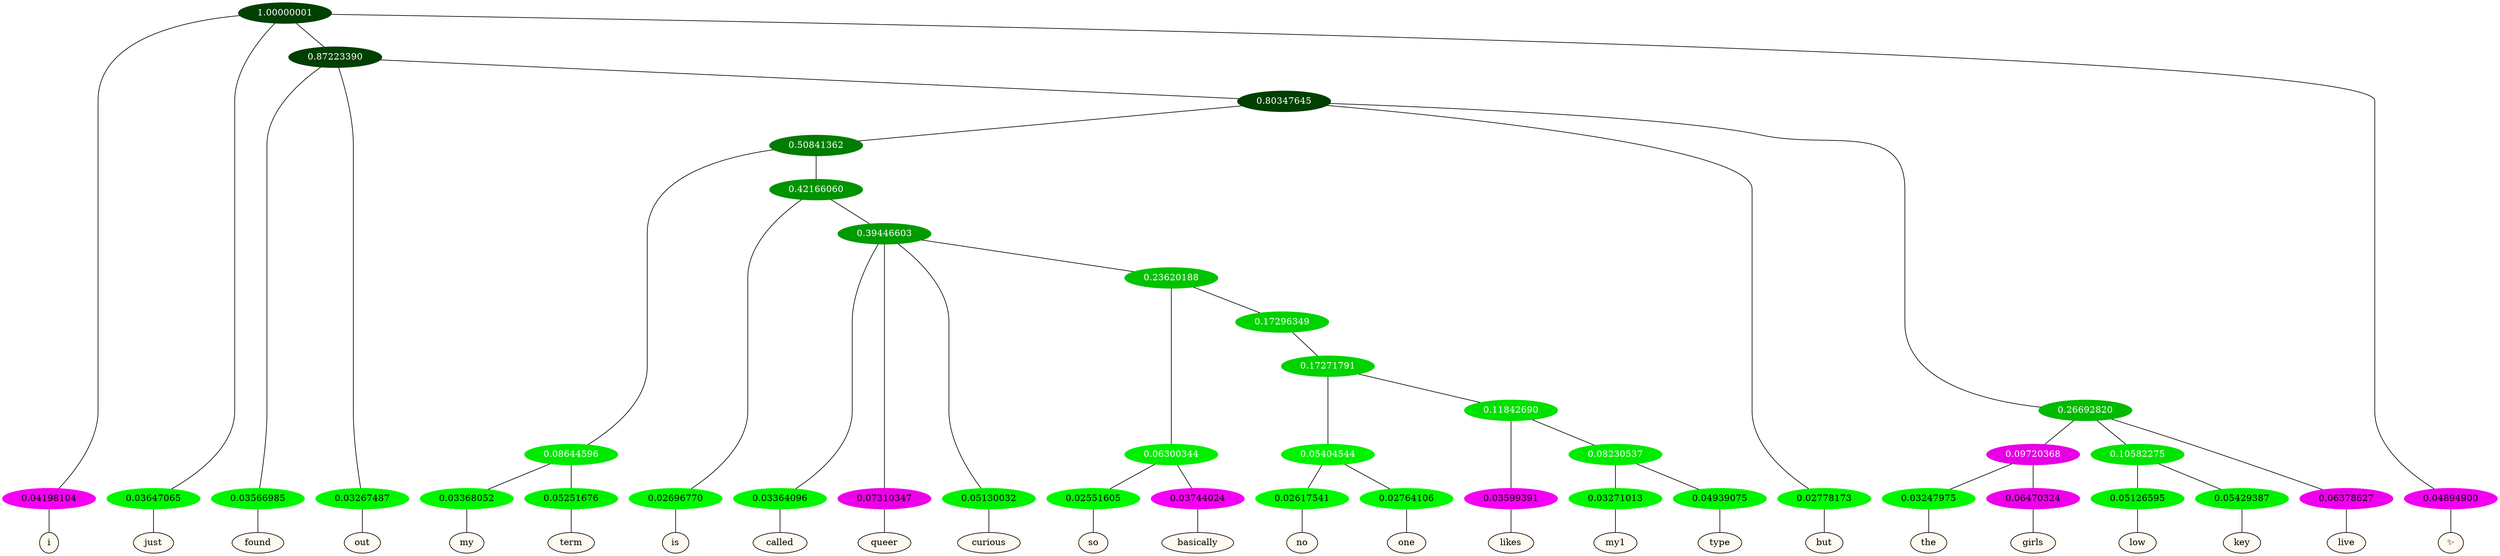 graph {
	node [format=png height=0.15 nodesep=0.001 ordering=out overlap=prism overlap_scaling=0.01 ranksep=0.001 ratio=0.2 style=filled width=0.15]
	{
		rank=same
		a_w_1 [label=i color=black fillcolor=floralwhite style="filled,solid"]
		a_w_2 [label=just color=black fillcolor=floralwhite style="filled,solid"]
		a_w_5 [label=found color=black fillcolor=floralwhite style="filled,solid"]
		a_w_6 [label=out color=black fillcolor=floralwhite style="filled,solid"]
		a_w_16 [label=my color=black fillcolor=floralwhite style="filled,solid"]
		a_w_17 [label=term color=black fillcolor=floralwhite style="filled,solid"]
		a_w_18 [label=is color=black fillcolor=floralwhite style="filled,solid"]
		a_w_24 [label=called color=black fillcolor=floralwhite style="filled,solid"]
		a_w_25 [label=queer color=black fillcolor=floralwhite style="filled,solid"]
		a_w_26 [label=curious color=black fillcolor=floralwhite style="filled,solid"]
		a_w_30 [label=so color=black fillcolor=floralwhite style="filled,solid"]
		a_w_31 [label=basically color=black fillcolor=floralwhite style="filled,solid"]
		a_w_35 [label=no color=black fillcolor=floralwhite style="filled,solid"]
		a_w_36 [label=one color=black fillcolor=floralwhite style="filled,solid"]
		a_w_37 [label=likes color=black fillcolor=floralwhite style="filled,solid"]
		a_w_39 [label=my1 color=black fillcolor=floralwhite style="filled,solid"]
		a_w_40 [label=type color=black fillcolor=floralwhite style="filled,solid"]
		a_w_9 [label=but color=black fillcolor=floralwhite style="filled,solid"]
		a_w_20 [label=the color=black fillcolor=floralwhite style="filled,solid"]
		a_w_21 [label=girls color=black fillcolor=floralwhite style="filled,solid"]
		a_w_22 [label=low color=black fillcolor=floralwhite style="filled,solid"]
		a_w_23 [label=key color=black fillcolor=floralwhite style="filled,solid"]
		a_w_15 [label=live color=black fillcolor=floralwhite style="filled,solid"]
		a_w_4 [label="✨" color=black fillcolor=floralwhite style="filled,solid"]
	}
	a_n_1 -- a_w_1
	a_n_2 -- a_w_2
	a_n_5 -- a_w_5
	a_n_6 -- a_w_6
	a_n_16 -- a_w_16
	a_n_17 -- a_w_17
	a_n_18 -- a_w_18
	a_n_24 -- a_w_24
	a_n_25 -- a_w_25
	a_n_26 -- a_w_26
	a_n_30 -- a_w_30
	a_n_31 -- a_w_31
	a_n_35 -- a_w_35
	a_n_36 -- a_w_36
	a_n_37 -- a_w_37
	a_n_39 -- a_w_39
	a_n_40 -- a_w_40
	a_n_9 -- a_w_9
	a_n_20 -- a_w_20
	a_n_21 -- a_w_21
	a_n_22 -- a_w_22
	a_n_23 -- a_w_23
	a_n_15 -- a_w_15
	a_n_4 -- a_w_4
	{
		rank=same
		a_n_1 [label=0.04198104 color="0.835 1.000 0.958" fontcolor=black]
		a_n_2 [label=0.03647065 color="0.334 1.000 0.964" fontcolor=black]
		a_n_5 [label=0.03566985 color="0.334 1.000 0.964" fontcolor=black]
		a_n_6 [label=0.03267487 color="0.334 1.000 0.967" fontcolor=black]
		a_n_16 [label=0.03368052 color="0.334 1.000 0.966" fontcolor=black]
		a_n_17 [label=0.05251676 color="0.334 1.000 0.947" fontcolor=black]
		a_n_18 [label=0.02696770 color="0.334 1.000 0.973" fontcolor=black]
		a_n_24 [label=0.03364096 color="0.334 1.000 0.966" fontcolor=black]
		a_n_25 [label=0.07310347 color="0.835 1.000 0.927" fontcolor=black]
		a_n_26 [label=0.05130032 color="0.334 1.000 0.949" fontcolor=black]
		a_n_30 [label=0.02551605 color="0.334 1.000 0.974" fontcolor=black]
		a_n_31 [label=0.03744024 color="0.835 1.000 0.963" fontcolor=black]
		a_n_35 [label=0.02617541 color="0.334 1.000 0.974" fontcolor=black]
		a_n_36 [label=0.02764106 color="0.334 1.000 0.972" fontcolor=black]
		a_n_37 [label=0.03599391 color="0.835 1.000 0.964" fontcolor=black]
		a_n_39 [label=0.03271013 color="0.334 1.000 0.967" fontcolor=black]
		a_n_40 [label=0.04939075 color="0.334 1.000 0.951" fontcolor=black]
		a_n_9 [label=0.02778173 color="0.334 1.000 0.972" fontcolor=black]
		a_n_20 [label=0.03247975 color="0.334 1.000 0.968" fontcolor=black]
		a_n_21 [label=0.06470324 color="0.835 1.000 0.935" fontcolor=black]
		a_n_22 [label=0.05126595 color="0.334 1.000 0.949" fontcolor=black]
		a_n_23 [label=0.05429387 color="0.334 1.000 0.946" fontcolor=black]
		a_n_15 [label=0.06378627 color="0.835 1.000 0.936" fontcolor=black]
		a_n_4 [label=0.04894900 color="0.835 1.000 0.951" fontcolor=black]
	}
	a_n_0 [label=1.00000001 color="0.334 1.000 0.250" fontcolor=grey99]
	a_n_0 -- a_n_1
	a_n_0 -- a_n_2
	a_n_3 [label=0.87223390 color="0.334 1.000 0.250" fontcolor=grey99]
	a_n_0 -- a_n_3
	a_n_0 -- a_n_4
	a_n_3 -- a_n_5
	a_n_3 -- a_n_6
	a_n_7 [label=0.80347645 color="0.334 1.000 0.250" fontcolor=grey99]
	a_n_3 -- a_n_7
	a_n_8 [label=0.50841362 color="0.334 1.000 0.492" fontcolor=grey99]
	a_n_7 -- a_n_8
	a_n_7 -- a_n_9
	a_n_10 [label=0.26692820 color="0.334 1.000 0.733" fontcolor=grey99]
	a_n_7 -- a_n_10
	a_n_11 [label=0.08644596 color="0.334 1.000 0.914" fontcolor=grey99]
	a_n_8 -- a_n_11
	a_n_12 [label=0.42166060 color="0.334 1.000 0.578" fontcolor=grey99]
	a_n_8 -- a_n_12
	a_n_13 [label=0.09720368 color="0.835 1.000 0.903" fontcolor=grey99]
	a_n_10 -- a_n_13
	a_n_14 [label=0.10582275 color="0.334 1.000 0.894" fontcolor=grey99]
	a_n_10 -- a_n_14
	a_n_10 -- a_n_15
	a_n_11 -- a_n_16
	a_n_11 -- a_n_17
	a_n_12 -- a_n_18
	a_n_19 [label=0.39446603 color="0.334 1.000 0.606" fontcolor=grey99]
	a_n_12 -- a_n_19
	a_n_13 -- a_n_20
	a_n_13 -- a_n_21
	a_n_14 -- a_n_22
	a_n_14 -- a_n_23
	a_n_19 -- a_n_24
	a_n_19 -- a_n_25
	a_n_19 -- a_n_26
	a_n_27 [label=0.23620188 color="0.334 1.000 0.764" fontcolor=grey99]
	a_n_19 -- a_n_27
	a_n_28 [label=0.06300344 color="0.334 1.000 0.937" fontcolor=grey99]
	a_n_27 -- a_n_28
	a_n_29 [label=0.17296349 color="0.334 1.000 0.827" fontcolor=grey99]
	a_n_27 -- a_n_29
	a_n_28 -- a_n_30
	a_n_28 -- a_n_31
	a_n_32 [label=0.17271791 color="0.334 1.000 0.827" fontcolor=grey99]
	a_n_29 -- a_n_32
	a_n_33 [label=0.05404544 color="0.334 1.000 0.946" fontcolor=grey99]
	a_n_32 -- a_n_33
	a_n_34 [label=0.11842690 color="0.334 1.000 0.882" fontcolor=grey99]
	a_n_32 -- a_n_34
	a_n_33 -- a_n_35
	a_n_33 -- a_n_36
	a_n_34 -- a_n_37
	a_n_38 [label=0.08230537 color="0.334 1.000 0.918" fontcolor=grey99]
	a_n_34 -- a_n_38
	a_n_38 -- a_n_39
	a_n_38 -- a_n_40
}

